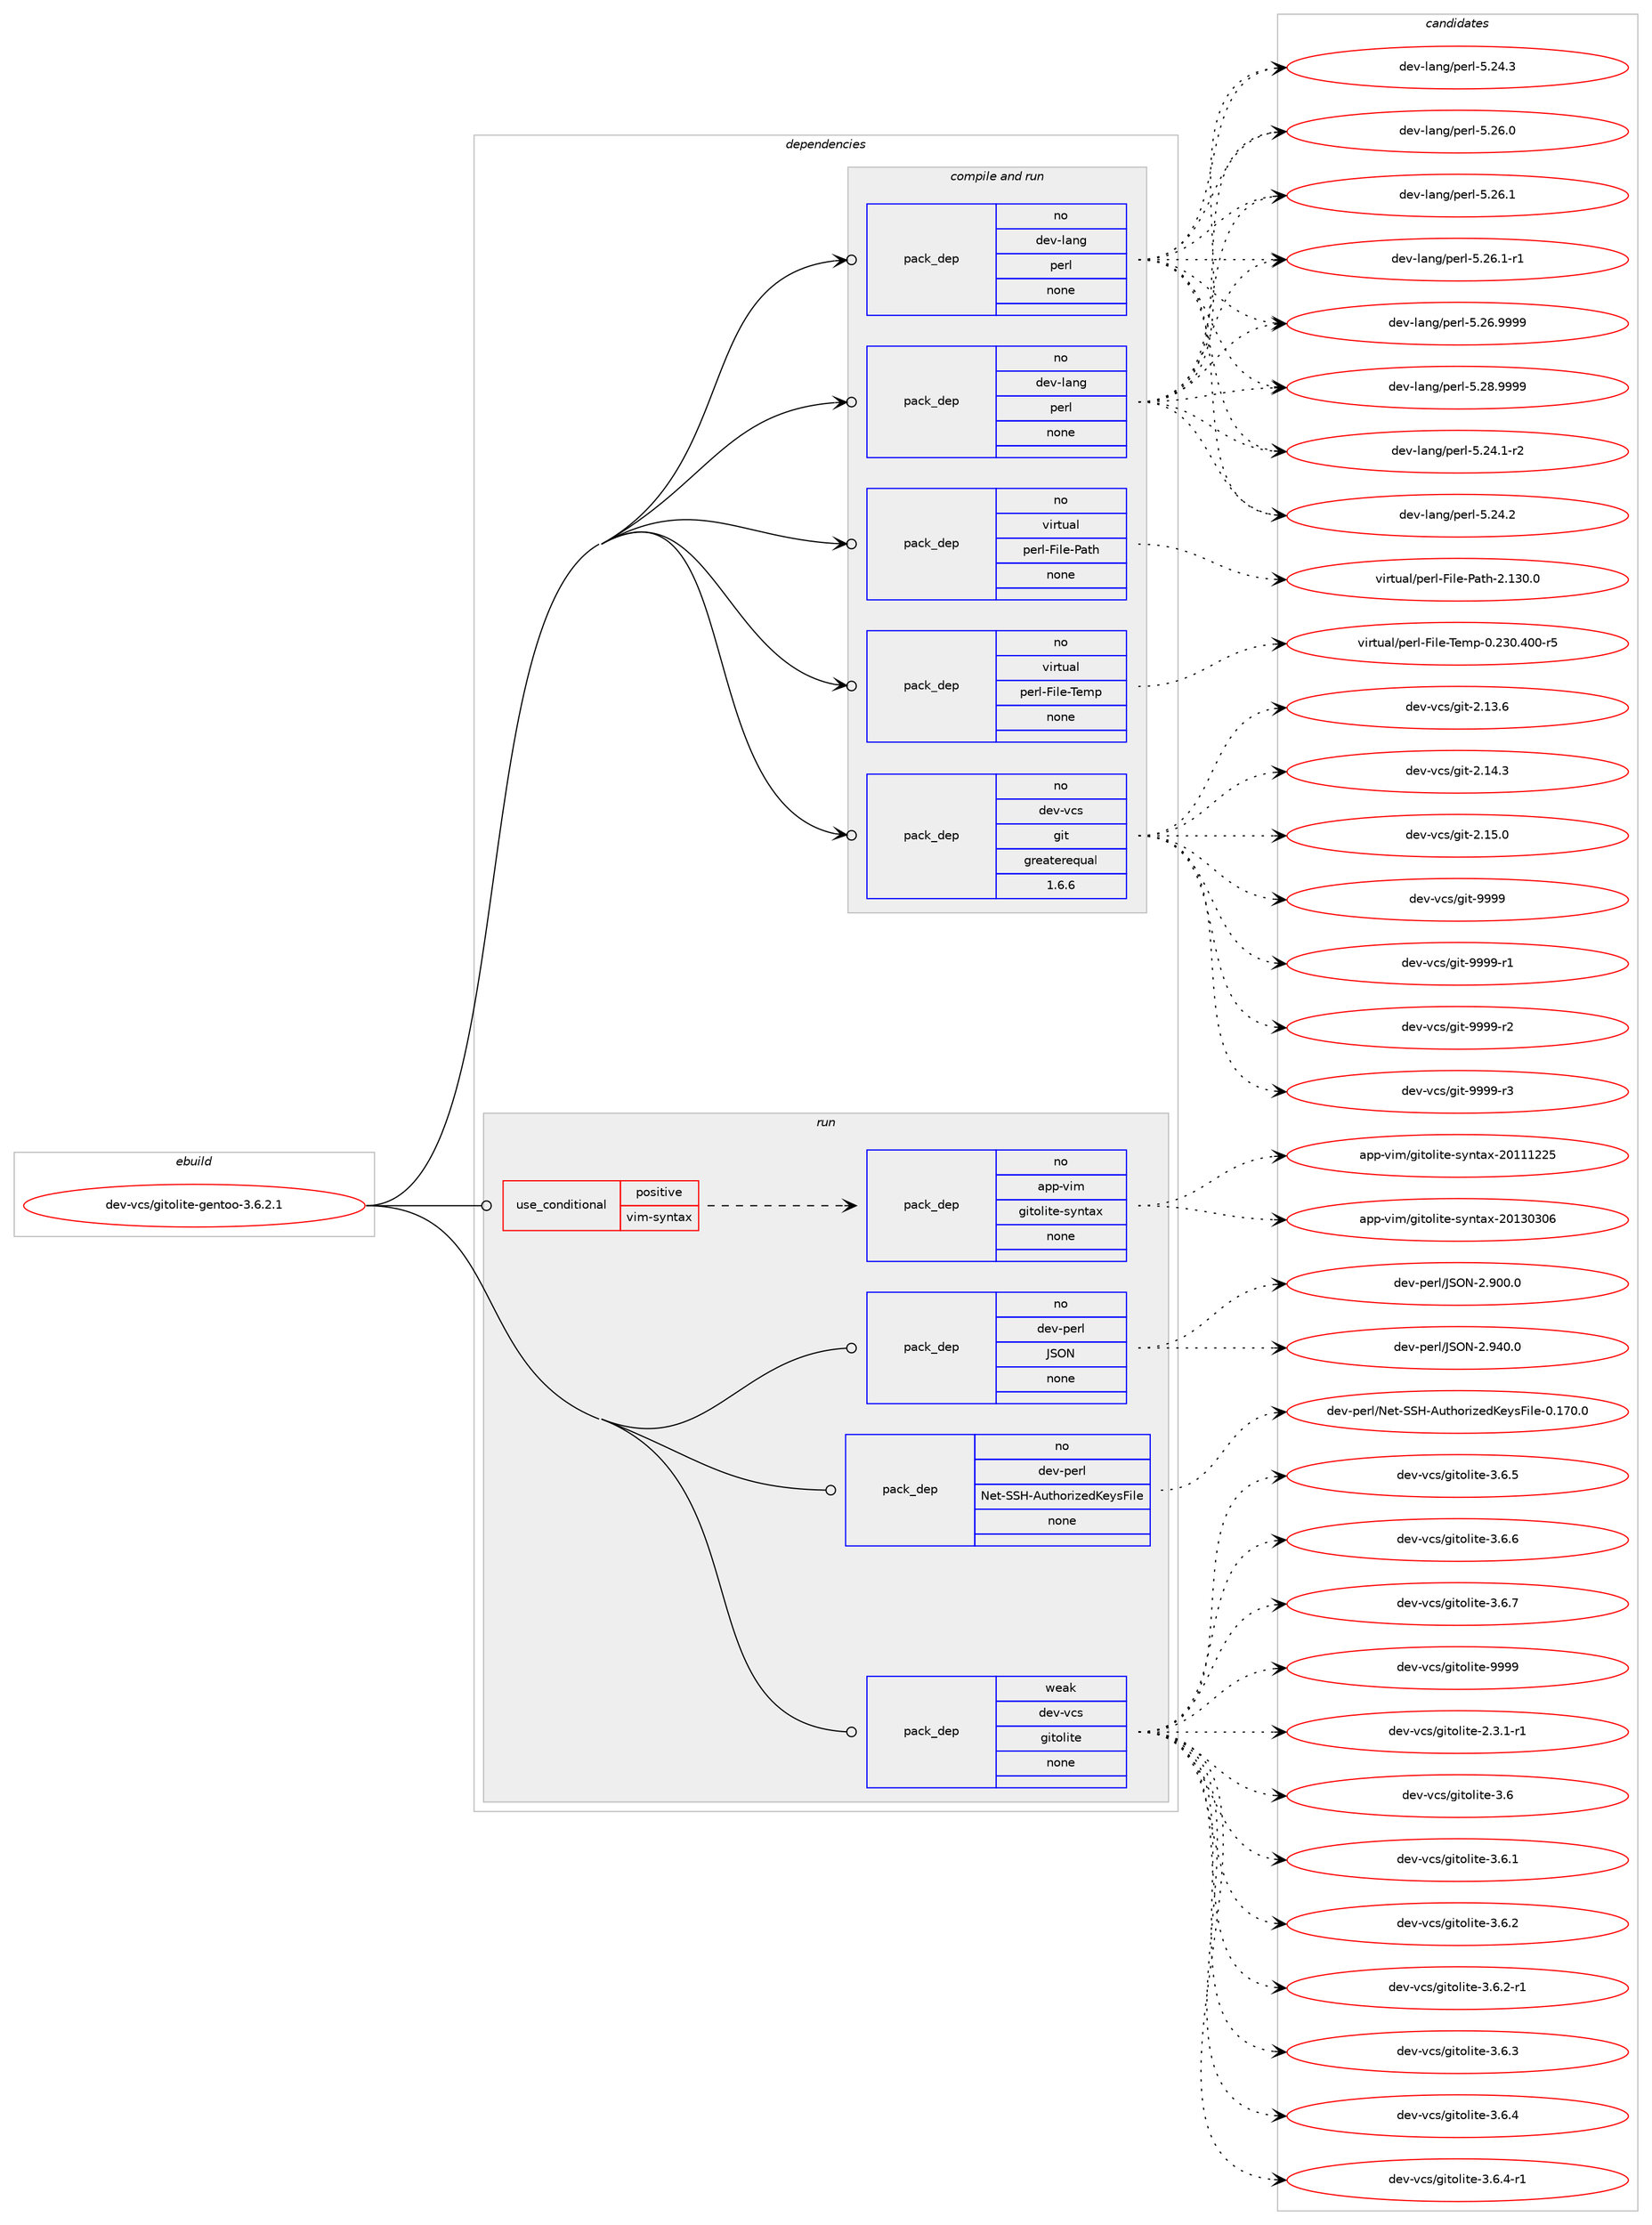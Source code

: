 digraph prolog {

# *************
# Graph options
# *************

newrank=true;
concentrate=true;
compound=true;
graph [rankdir=LR,fontname=Helvetica,fontsize=10,ranksep=1.5];#, ranksep=2.5, nodesep=0.2];
edge  [arrowhead=vee];
node  [fontname=Helvetica,fontsize=10];

# **********
# The ebuild
# **********

subgraph cluster_leftcol {
color=gray;
rank=same;
label=<<i>ebuild</i>>;
id [label="dev-vcs/gitolite-gentoo-3.6.2.1", color=red, width=4, href="../dev-vcs/gitolite-gentoo-3.6.2.1.svg"];
}

# ****************
# The dependencies
# ****************

subgraph cluster_midcol {
color=gray;
label=<<i>dependencies</i>>;
subgraph cluster_compile {
fillcolor="#eeeeee";
style=filled;
label=<<i>compile</i>>;
}
subgraph cluster_compileandrun {
fillcolor="#eeeeee";
style=filled;
label=<<i>compile and run</i>>;
subgraph pack207690 {
dependency291362 [label=<<TABLE BORDER="0" CELLBORDER="1" CELLSPACING="0" CELLPADDING="4" WIDTH="220"><TR><TD ROWSPAN="6" CELLPADDING="30">pack_dep</TD></TR><TR><TD WIDTH="110">no</TD></TR><TR><TD>dev-lang</TD></TR><TR><TD>perl</TD></TR><TR><TD>none</TD></TR><TR><TD></TD></TR></TABLE>>, shape=none, color=blue];
}
id:e -> dependency291362:w [weight=20,style="solid",arrowhead="odotvee"];
subgraph pack207691 {
dependency291363 [label=<<TABLE BORDER="0" CELLBORDER="1" CELLSPACING="0" CELLPADDING="4" WIDTH="220"><TR><TD ROWSPAN="6" CELLPADDING="30">pack_dep</TD></TR><TR><TD WIDTH="110">no</TD></TR><TR><TD>dev-lang</TD></TR><TR><TD>perl</TD></TR><TR><TD>none</TD></TR><TR><TD></TD></TR></TABLE>>, shape=none, color=blue];
}
id:e -> dependency291363:w [weight=20,style="solid",arrowhead="odotvee"];
subgraph pack207692 {
dependency291364 [label=<<TABLE BORDER="0" CELLBORDER="1" CELLSPACING="0" CELLPADDING="4" WIDTH="220"><TR><TD ROWSPAN="6" CELLPADDING="30">pack_dep</TD></TR><TR><TD WIDTH="110">no</TD></TR><TR><TD>dev-vcs</TD></TR><TR><TD>git</TD></TR><TR><TD>greaterequal</TD></TR><TR><TD>1.6.6</TD></TR></TABLE>>, shape=none, color=blue];
}
id:e -> dependency291364:w [weight=20,style="solid",arrowhead="odotvee"];
subgraph pack207693 {
dependency291365 [label=<<TABLE BORDER="0" CELLBORDER="1" CELLSPACING="0" CELLPADDING="4" WIDTH="220"><TR><TD ROWSPAN="6" CELLPADDING="30">pack_dep</TD></TR><TR><TD WIDTH="110">no</TD></TR><TR><TD>virtual</TD></TR><TR><TD>perl-File-Path</TD></TR><TR><TD>none</TD></TR><TR><TD></TD></TR></TABLE>>, shape=none, color=blue];
}
id:e -> dependency291365:w [weight=20,style="solid",arrowhead="odotvee"];
subgraph pack207694 {
dependency291366 [label=<<TABLE BORDER="0" CELLBORDER="1" CELLSPACING="0" CELLPADDING="4" WIDTH="220"><TR><TD ROWSPAN="6" CELLPADDING="30">pack_dep</TD></TR><TR><TD WIDTH="110">no</TD></TR><TR><TD>virtual</TD></TR><TR><TD>perl-File-Temp</TD></TR><TR><TD>none</TD></TR><TR><TD></TD></TR></TABLE>>, shape=none, color=blue];
}
id:e -> dependency291366:w [weight=20,style="solid",arrowhead="odotvee"];
}
subgraph cluster_run {
fillcolor="#eeeeee";
style=filled;
label=<<i>run</i>>;
subgraph cond79342 {
dependency291367 [label=<<TABLE BORDER="0" CELLBORDER="1" CELLSPACING="0" CELLPADDING="4"><TR><TD ROWSPAN="3" CELLPADDING="10">use_conditional</TD></TR><TR><TD>positive</TD></TR><TR><TD>vim-syntax</TD></TR></TABLE>>, shape=none, color=red];
subgraph pack207695 {
dependency291368 [label=<<TABLE BORDER="0" CELLBORDER="1" CELLSPACING="0" CELLPADDING="4" WIDTH="220"><TR><TD ROWSPAN="6" CELLPADDING="30">pack_dep</TD></TR><TR><TD WIDTH="110">no</TD></TR><TR><TD>app-vim</TD></TR><TR><TD>gitolite-syntax</TD></TR><TR><TD>none</TD></TR><TR><TD></TD></TR></TABLE>>, shape=none, color=blue];
}
dependency291367:e -> dependency291368:w [weight=20,style="dashed",arrowhead="vee"];
}
id:e -> dependency291367:w [weight=20,style="solid",arrowhead="odot"];
subgraph pack207696 {
dependency291369 [label=<<TABLE BORDER="0" CELLBORDER="1" CELLSPACING="0" CELLPADDING="4" WIDTH="220"><TR><TD ROWSPAN="6" CELLPADDING="30">pack_dep</TD></TR><TR><TD WIDTH="110">no</TD></TR><TR><TD>dev-perl</TD></TR><TR><TD>JSON</TD></TR><TR><TD>none</TD></TR><TR><TD></TD></TR></TABLE>>, shape=none, color=blue];
}
id:e -> dependency291369:w [weight=20,style="solid",arrowhead="odot"];
subgraph pack207697 {
dependency291370 [label=<<TABLE BORDER="0" CELLBORDER="1" CELLSPACING="0" CELLPADDING="4" WIDTH="220"><TR><TD ROWSPAN="6" CELLPADDING="30">pack_dep</TD></TR><TR><TD WIDTH="110">no</TD></TR><TR><TD>dev-perl</TD></TR><TR><TD>Net-SSH-AuthorizedKeysFile</TD></TR><TR><TD>none</TD></TR><TR><TD></TD></TR></TABLE>>, shape=none, color=blue];
}
id:e -> dependency291370:w [weight=20,style="solid",arrowhead="odot"];
subgraph pack207698 {
dependency291371 [label=<<TABLE BORDER="0" CELLBORDER="1" CELLSPACING="0" CELLPADDING="4" WIDTH="220"><TR><TD ROWSPAN="6" CELLPADDING="30">pack_dep</TD></TR><TR><TD WIDTH="110">weak</TD></TR><TR><TD>dev-vcs</TD></TR><TR><TD>gitolite</TD></TR><TR><TD>none</TD></TR><TR><TD></TD></TR></TABLE>>, shape=none, color=blue];
}
id:e -> dependency291371:w [weight=20,style="solid",arrowhead="odot"];
}
}

# **************
# The candidates
# **************

subgraph cluster_choices {
rank=same;
color=gray;
label=<<i>candidates</i>>;

subgraph choice207690 {
color=black;
nodesep=1;
choice100101118451089711010347112101114108455346505246494511450 [label="dev-lang/perl-5.24.1-r2", color=red, width=4,href="../dev-lang/perl-5.24.1-r2.svg"];
choice10010111845108971101034711210111410845534650524650 [label="dev-lang/perl-5.24.2", color=red, width=4,href="../dev-lang/perl-5.24.2.svg"];
choice10010111845108971101034711210111410845534650524651 [label="dev-lang/perl-5.24.3", color=red, width=4,href="../dev-lang/perl-5.24.3.svg"];
choice10010111845108971101034711210111410845534650544648 [label="dev-lang/perl-5.26.0", color=red, width=4,href="../dev-lang/perl-5.26.0.svg"];
choice10010111845108971101034711210111410845534650544649 [label="dev-lang/perl-5.26.1", color=red, width=4,href="../dev-lang/perl-5.26.1.svg"];
choice100101118451089711010347112101114108455346505446494511449 [label="dev-lang/perl-5.26.1-r1", color=red, width=4,href="../dev-lang/perl-5.26.1-r1.svg"];
choice10010111845108971101034711210111410845534650544657575757 [label="dev-lang/perl-5.26.9999", color=red, width=4,href="../dev-lang/perl-5.26.9999.svg"];
choice10010111845108971101034711210111410845534650564657575757 [label="dev-lang/perl-5.28.9999", color=red, width=4,href="../dev-lang/perl-5.28.9999.svg"];
dependency291362:e -> choice100101118451089711010347112101114108455346505246494511450:w [style=dotted,weight="100"];
dependency291362:e -> choice10010111845108971101034711210111410845534650524650:w [style=dotted,weight="100"];
dependency291362:e -> choice10010111845108971101034711210111410845534650524651:w [style=dotted,weight="100"];
dependency291362:e -> choice10010111845108971101034711210111410845534650544648:w [style=dotted,weight="100"];
dependency291362:e -> choice10010111845108971101034711210111410845534650544649:w [style=dotted,weight="100"];
dependency291362:e -> choice100101118451089711010347112101114108455346505446494511449:w [style=dotted,weight="100"];
dependency291362:e -> choice10010111845108971101034711210111410845534650544657575757:w [style=dotted,weight="100"];
dependency291362:e -> choice10010111845108971101034711210111410845534650564657575757:w [style=dotted,weight="100"];
}
subgraph choice207691 {
color=black;
nodesep=1;
choice100101118451089711010347112101114108455346505246494511450 [label="dev-lang/perl-5.24.1-r2", color=red, width=4,href="../dev-lang/perl-5.24.1-r2.svg"];
choice10010111845108971101034711210111410845534650524650 [label="dev-lang/perl-5.24.2", color=red, width=4,href="../dev-lang/perl-5.24.2.svg"];
choice10010111845108971101034711210111410845534650524651 [label="dev-lang/perl-5.24.3", color=red, width=4,href="../dev-lang/perl-5.24.3.svg"];
choice10010111845108971101034711210111410845534650544648 [label="dev-lang/perl-5.26.0", color=red, width=4,href="../dev-lang/perl-5.26.0.svg"];
choice10010111845108971101034711210111410845534650544649 [label="dev-lang/perl-5.26.1", color=red, width=4,href="../dev-lang/perl-5.26.1.svg"];
choice100101118451089711010347112101114108455346505446494511449 [label="dev-lang/perl-5.26.1-r1", color=red, width=4,href="../dev-lang/perl-5.26.1-r1.svg"];
choice10010111845108971101034711210111410845534650544657575757 [label="dev-lang/perl-5.26.9999", color=red, width=4,href="../dev-lang/perl-5.26.9999.svg"];
choice10010111845108971101034711210111410845534650564657575757 [label="dev-lang/perl-5.28.9999", color=red, width=4,href="../dev-lang/perl-5.28.9999.svg"];
dependency291363:e -> choice100101118451089711010347112101114108455346505246494511450:w [style=dotted,weight="100"];
dependency291363:e -> choice10010111845108971101034711210111410845534650524650:w [style=dotted,weight="100"];
dependency291363:e -> choice10010111845108971101034711210111410845534650524651:w [style=dotted,weight="100"];
dependency291363:e -> choice10010111845108971101034711210111410845534650544648:w [style=dotted,weight="100"];
dependency291363:e -> choice10010111845108971101034711210111410845534650544649:w [style=dotted,weight="100"];
dependency291363:e -> choice100101118451089711010347112101114108455346505446494511449:w [style=dotted,weight="100"];
dependency291363:e -> choice10010111845108971101034711210111410845534650544657575757:w [style=dotted,weight="100"];
dependency291363:e -> choice10010111845108971101034711210111410845534650564657575757:w [style=dotted,weight="100"];
}
subgraph choice207692 {
color=black;
nodesep=1;
choice10010111845118991154710310511645504649514654 [label="dev-vcs/git-2.13.6", color=red, width=4,href="../dev-vcs/git-2.13.6.svg"];
choice10010111845118991154710310511645504649524651 [label="dev-vcs/git-2.14.3", color=red, width=4,href="../dev-vcs/git-2.14.3.svg"];
choice10010111845118991154710310511645504649534648 [label="dev-vcs/git-2.15.0", color=red, width=4,href="../dev-vcs/git-2.15.0.svg"];
choice1001011184511899115471031051164557575757 [label="dev-vcs/git-9999", color=red, width=4,href="../dev-vcs/git-9999.svg"];
choice10010111845118991154710310511645575757574511449 [label="dev-vcs/git-9999-r1", color=red, width=4,href="../dev-vcs/git-9999-r1.svg"];
choice10010111845118991154710310511645575757574511450 [label="dev-vcs/git-9999-r2", color=red, width=4,href="../dev-vcs/git-9999-r2.svg"];
choice10010111845118991154710310511645575757574511451 [label="dev-vcs/git-9999-r3", color=red, width=4,href="../dev-vcs/git-9999-r3.svg"];
dependency291364:e -> choice10010111845118991154710310511645504649514654:w [style=dotted,weight="100"];
dependency291364:e -> choice10010111845118991154710310511645504649524651:w [style=dotted,weight="100"];
dependency291364:e -> choice10010111845118991154710310511645504649534648:w [style=dotted,weight="100"];
dependency291364:e -> choice1001011184511899115471031051164557575757:w [style=dotted,weight="100"];
dependency291364:e -> choice10010111845118991154710310511645575757574511449:w [style=dotted,weight="100"];
dependency291364:e -> choice10010111845118991154710310511645575757574511450:w [style=dotted,weight="100"];
dependency291364:e -> choice10010111845118991154710310511645575757574511451:w [style=dotted,weight="100"];
}
subgraph choice207693 {
color=black;
nodesep=1;
choice118105114116117971084711210111410845701051081014580971161044550464951484648 [label="virtual/perl-File-Path-2.130.0", color=red, width=4,href="../virtual/perl-File-Path-2.130.0.svg"];
dependency291365:e -> choice118105114116117971084711210111410845701051081014580971161044550464951484648:w [style=dotted,weight="100"];
}
subgraph choice207694 {
color=black;
nodesep=1;
choice118105114116117971084711210111410845701051081014584101109112454846505148465248484511453 [label="virtual/perl-File-Temp-0.230.400-r5", color=red, width=4,href="../virtual/perl-File-Temp-0.230.400-r5.svg"];
dependency291366:e -> choice118105114116117971084711210111410845701051081014584101109112454846505148465248484511453:w [style=dotted,weight="100"];
}
subgraph choice207695 {
color=black;
nodesep=1;
choice9711211245118105109471031051161111081051161014511512111011697120455048494949505053 [label="app-vim/gitolite-syntax-20111225", color=red, width=4,href="../app-vim/gitolite-syntax-20111225.svg"];
choice9711211245118105109471031051161111081051161014511512111011697120455048495148514854 [label="app-vim/gitolite-syntax-20130306", color=red, width=4,href="../app-vim/gitolite-syntax-20130306.svg"];
dependency291368:e -> choice9711211245118105109471031051161111081051161014511512111011697120455048494949505053:w [style=dotted,weight="100"];
dependency291368:e -> choice9711211245118105109471031051161111081051161014511512111011697120455048495148514854:w [style=dotted,weight="100"];
}
subgraph choice207696 {
color=black;
nodesep=1;
choice1001011184511210111410847748379784550465748484648 [label="dev-perl/JSON-2.900.0", color=red, width=4,href="../dev-perl/JSON-2.900.0.svg"];
choice1001011184511210111410847748379784550465752484648 [label="dev-perl/JSON-2.940.0", color=red, width=4,href="../dev-perl/JSON-2.940.0.svg"];
dependency291369:e -> choice1001011184511210111410847748379784550465748484648:w [style=dotted,weight="100"];
dependency291369:e -> choice1001011184511210111410847748379784550465752484648:w [style=dotted,weight="100"];
}
subgraph choice207697 {
color=black;
nodesep=1;
choice10010111845112101114108477810111645838372456511711610411111410512210110075101121115701051081014548464955484648 [label="dev-perl/Net-SSH-AuthorizedKeysFile-0.170.0", color=red, width=4,href="../dev-perl/Net-SSH-AuthorizedKeysFile-0.170.0.svg"];
dependency291370:e -> choice10010111845112101114108477810111645838372456511711610411111410512210110075101121115701051081014548464955484648:w [style=dotted,weight="100"];
}
subgraph choice207698 {
color=black;
nodesep=1;
choice1001011184511899115471031051161111081051161014550465146494511449 [label="dev-vcs/gitolite-2.3.1-r1", color=red, width=4,href="../dev-vcs/gitolite-2.3.1-r1.svg"];
choice10010111845118991154710310511611110810511610145514654 [label="dev-vcs/gitolite-3.6", color=red, width=4,href="../dev-vcs/gitolite-3.6.svg"];
choice100101118451189911547103105116111108105116101455146544649 [label="dev-vcs/gitolite-3.6.1", color=red, width=4,href="../dev-vcs/gitolite-3.6.1.svg"];
choice100101118451189911547103105116111108105116101455146544650 [label="dev-vcs/gitolite-3.6.2", color=red, width=4,href="../dev-vcs/gitolite-3.6.2.svg"];
choice1001011184511899115471031051161111081051161014551465446504511449 [label="dev-vcs/gitolite-3.6.2-r1", color=red, width=4,href="../dev-vcs/gitolite-3.6.2-r1.svg"];
choice100101118451189911547103105116111108105116101455146544651 [label="dev-vcs/gitolite-3.6.3", color=red, width=4,href="../dev-vcs/gitolite-3.6.3.svg"];
choice100101118451189911547103105116111108105116101455146544652 [label="dev-vcs/gitolite-3.6.4", color=red, width=4,href="../dev-vcs/gitolite-3.6.4.svg"];
choice1001011184511899115471031051161111081051161014551465446524511449 [label="dev-vcs/gitolite-3.6.4-r1", color=red, width=4,href="../dev-vcs/gitolite-3.6.4-r1.svg"];
choice100101118451189911547103105116111108105116101455146544653 [label="dev-vcs/gitolite-3.6.5", color=red, width=4,href="../dev-vcs/gitolite-3.6.5.svg"];
choice100101118451189911547103105116111108105116101455146544654 [label="dev-vcs/gitolite-3.6.6", color=red, width=4,href="../dev-vcs/gitolite-3.6.6.svg"];
choice100101118451189911547103105116111108105116101455146544655 [label="dev-vcs/gitolite-3.6.7", color=red, width=4,href="../dev-vcs/gitolite-3.6.7.svg"];
choice1001011184511899115471031051161111081051161014557575757 [label="dev-vcs/gitolite-9999", color=red, width=4,href="../dev-vcs/gitolite-9999.svg"];
dependency291371:e -> choice1001011184511899115471031051161111081051161014550465146494511449:w [style=dotted,weight="100"];
dependency291371:e -> choice10010111845118991154710310511611110810511610145514654:w [style=dotted,weight="100"];
dependency291371:e -> choice100101118451189911547103105116111108105116101455146544649:w [style=dotted,weight="100"];
dependency291371:e -> choice100101118451189911547103105116111108105116101455146544650:w [style=dotted,weight="100"];
dependency291371:e -> choice1001011184511899115471031051161111081051161014551465446504511449:w [style=dotted,weight="100"];
dependency291371:e -> choice100101118451189911547103105116111108105116101455146544651:w [style=dotted,weight="100"];
dependency291371:e -> choice100101118451189911547103105116111108105116101455146544652:w [style=dotted,weight="100"];
dependency291371:e -> choice1001011184511899115471031051161111081051161014551465446524511449:w [style=dotted,weight="100"];
dependency291371:e -> choice100101118451189911547103105116111108105116101455146544653:w [style=dotted,weight="100"];
dependency291371:e -> choice100101118451189911547103105116111108105116101455146544654:w [style=dotted,weight="100"];
dependency291371:e -> choice100101118451189911547103105116111108105116101455146544655:w [style=dotted,weight="100"];
dependency291371:e -> choice1001011184511899115471031051161111081051161014557575757:w [style=dotted,weight="100"];
}
}

}
